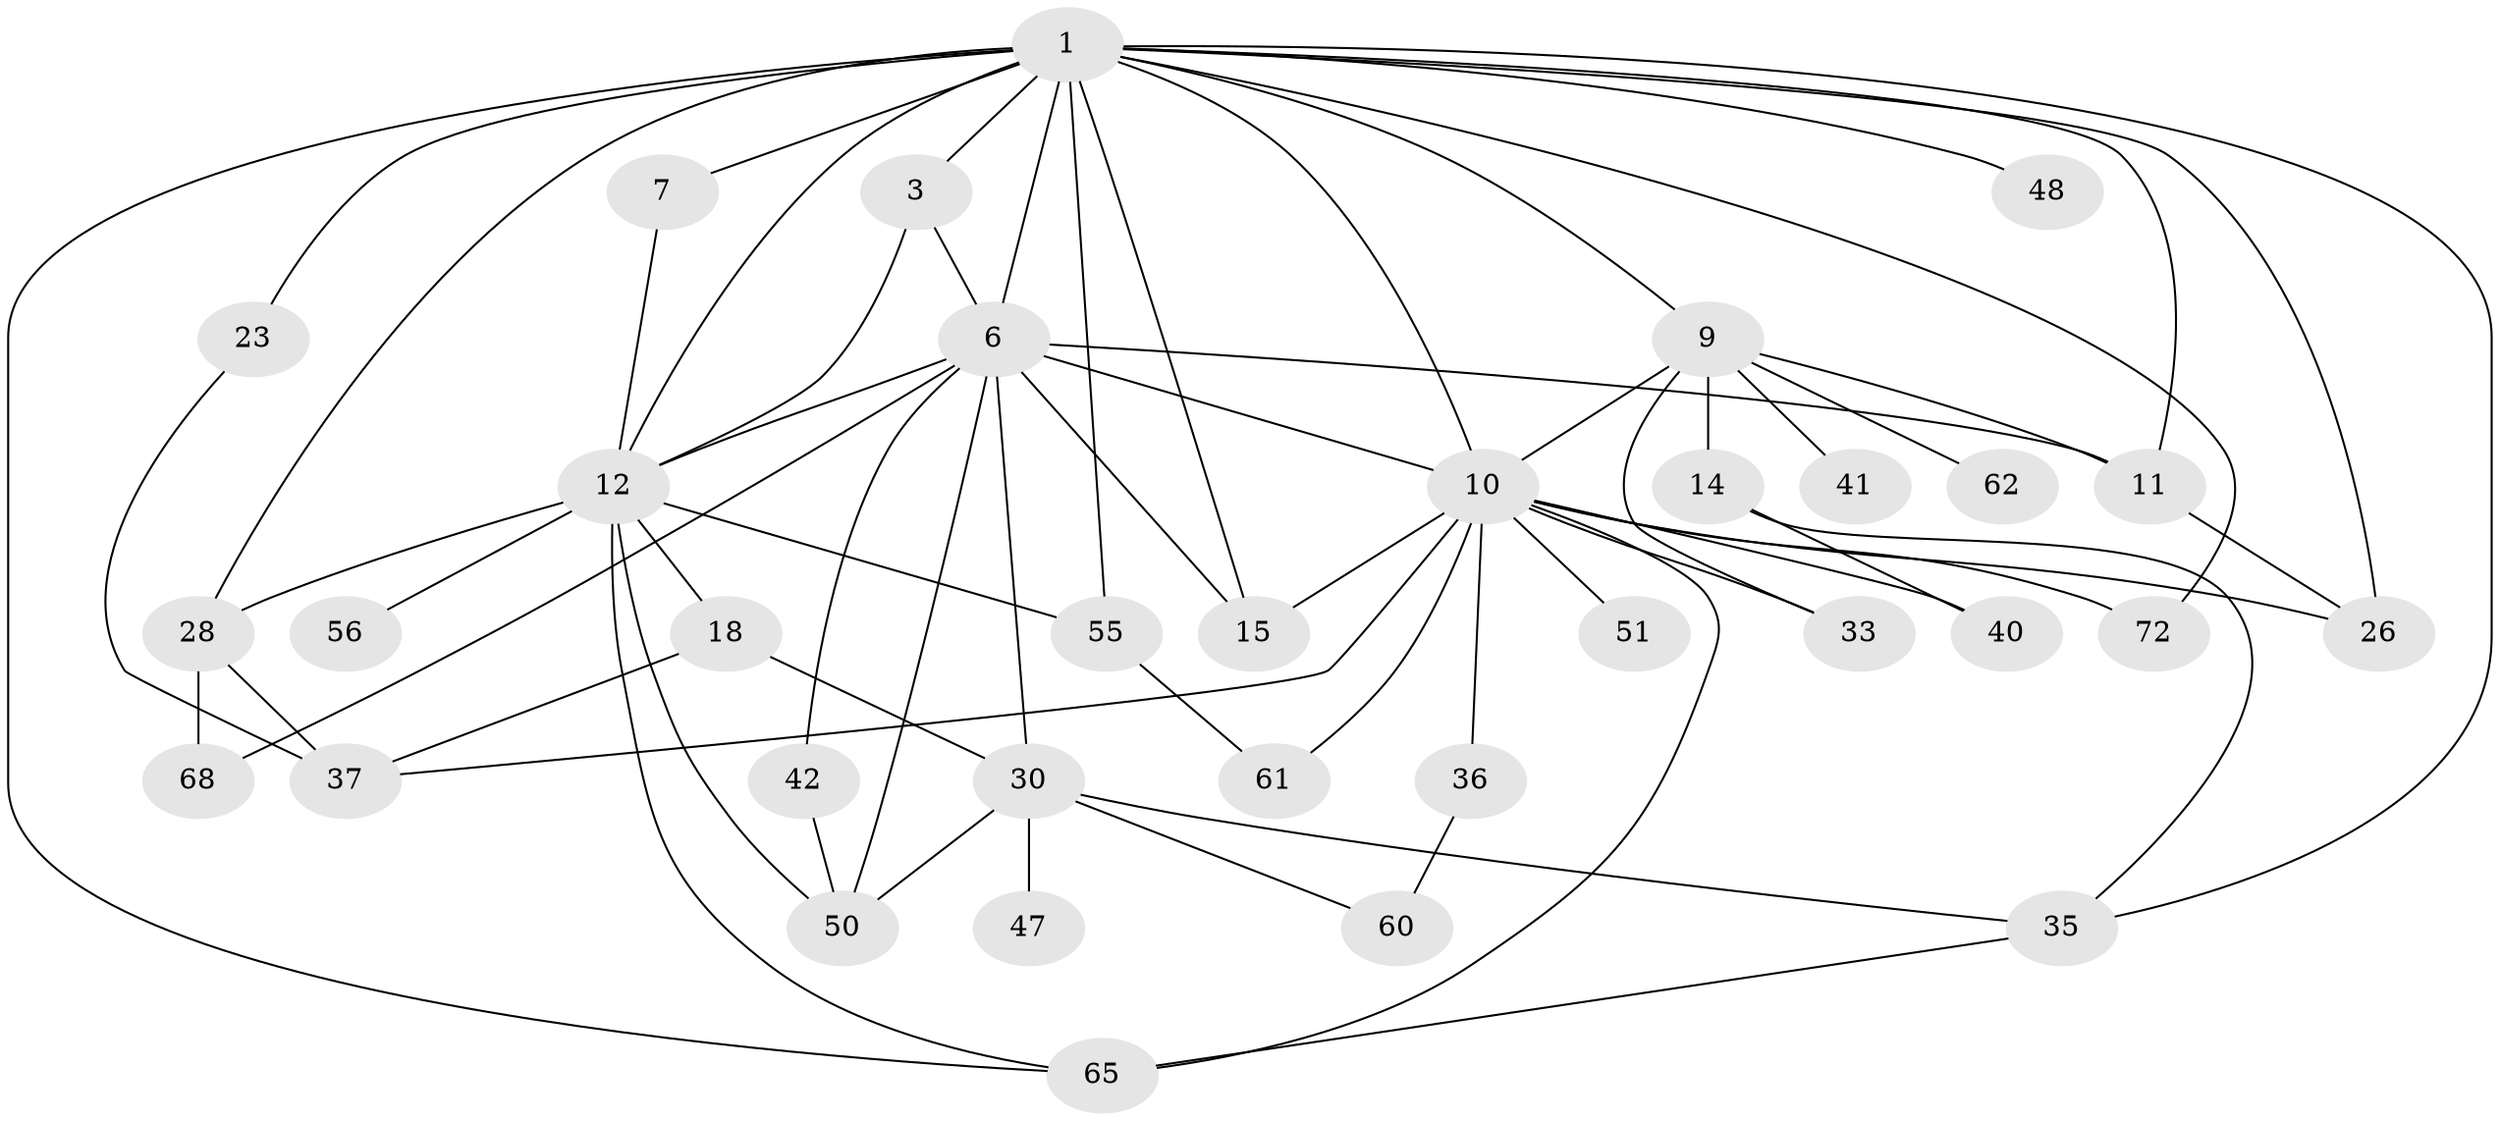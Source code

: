 // original degree distribution, {4: 0.1511627906976744, 3: 0.23255813953488372, 7: 0.023255813953488372, 5: 0.03488372093023256, 6: 0.023255813953488372, 8: 0.011627906976744186, 2: 0.36046511627906974, 1: 0.1511627906976744, 10: 0.011627906976744186}
// Generated by graph-tools (version 1.1) at 2025/17/03/04/25 18:17:09]
// undirected, 34 vertices, 65 edges
graph export_dot {
graph [start="1"]
  node [color=gray90,style=filled];
  1 [super="+2+5+4"];
  3;
  6 [super="+70+16+29"];
  7 [super="+84"];
  9 [super="+32+17+19+67"];
  10 [super="+24+34+39"];
  11 [super="+13"];
  12 [super="+27+49+43"];
  14 [super="+38+73"];
  15;
  18 [super="+69"];
  23 [super="+66"];
  26 [super="+44+80"];
  28;
  30 [super="+58+82+46"];
  33 [super="+71"];
  35;
  36;
  37 [super="+54"];
  40;
  41;
  42 [super="+52"];
  47;
  48 [super="+57"];
  50 [super="+59"];
  51;
  55 [super="+75"];
  56 [super="+76"];
  60;
  61;
  62;
  65;
  68;
  72;
  1 -- 3;
  1 -- 72;
  1 -- 65;
  1 -- 6 [weight=3];
  1 -- 48;
  1 -- 11;
  1 -- 28;
  1 -- 35;
  1 -- 7;
  1 -- 9;
  1 -- 10;
  1 -- 12;
  1 -- 15;
  1 -- 23;
  1 -- 55;
  1 -- 26;
  3 -- 6;
  3 -- 12;
  6 -- 15;
  6 -- 10;
  6 -- 42;
  6 -- 68;
  6 -- 50;
  6 -- 11;
  6 -- 12;
  6 -- 30;
  7 -- 12;
  9 -- 14;
  9 -- 62;
  9 -- 11;
  9 -- 33;
  9 -- 41;
  9 -- 10;
  10 -- 65;
  10 -- 36;
  10 -- 37 [weight=2];
  10 -- 40;
  10 -- 26 [weight=2];
  10 -- 61;
  10 -- 33;
  10 -- 51;
  10 -- 72;
  10 -- 15;
  11 -- 26;
  12 -- 18;
  12 -- 55;
  12 -- 56;
  12 -- 50;
  12 -- 28;
  12 -- 65;
  14 -- 35;
  14 -- 40;
  18 -- 30;
  18 -- 37 [weight=2];
  23 -- 37;
  28 -- 37;
  28 -- 68;
  30 -- 35;
  30 -- 60;
  30 -- 50;
  30 -- 47;
  35 -- 65;
  36 -- 60;
  42 -- 50;
  55 -- 61;
}
